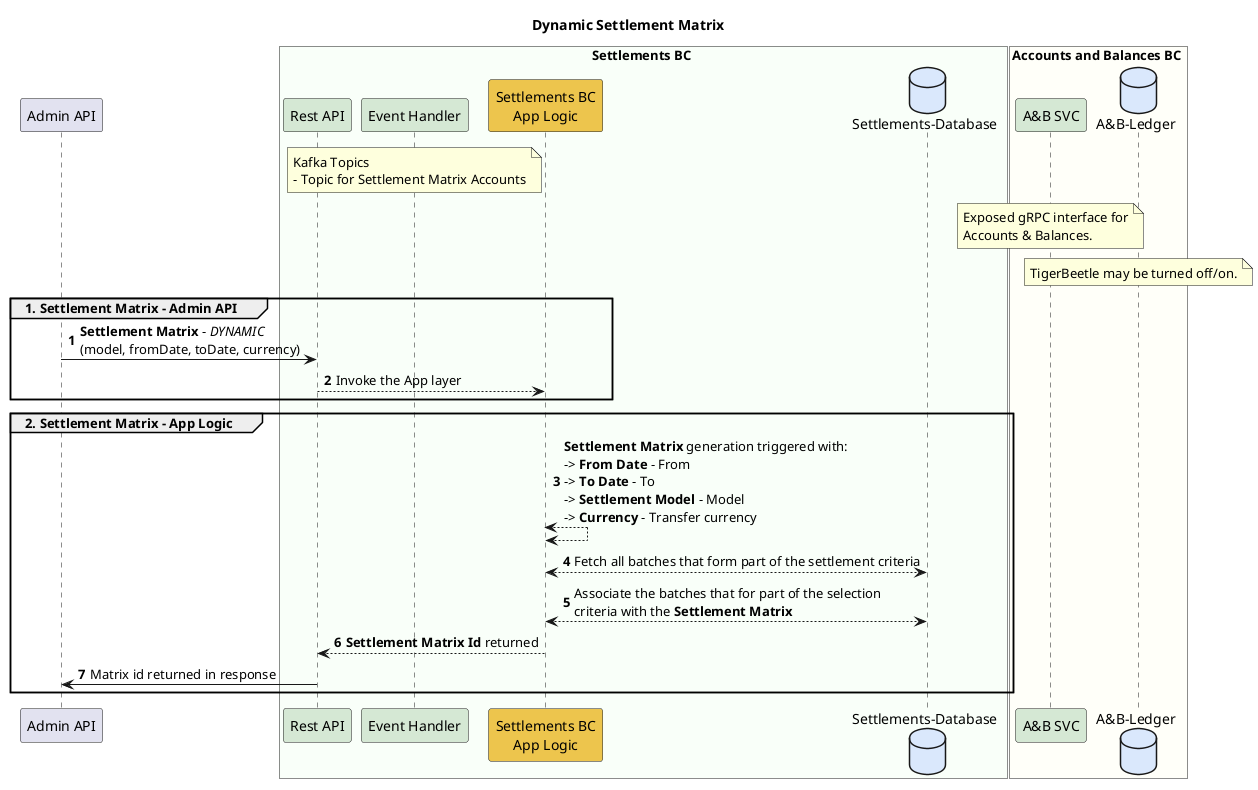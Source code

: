 @startuml

title Dynamic Settlement Matrix

participant "Admin API" as ext_cl

box Settlements BC #F9FFF9
    participant "Rest API" as sbc_rest #D5E8D4
    participant "Event Handler" as sbc_event #D5E8D4
    note over sbc_event
        Kafka Topics
        - Topic for Settlement Matrix Accounts
    end note
    participant "Settlements BC\nApp Logic" as sbc_app_logic #EDC54D
    database "Settlements-Database" as sbc_db #DAE8FC
end box

box Accounts and Balances BC #FFFFF9
    participant "A&B SVC" as abbc_grpc #D5E8D4
    database "A&B-Ledger" as abbc_tigerbeetle #DAE8FC
    note over abbc_grpc
        Exposed gRPC interface for
        Accounts & Balances.
    end note
    note over abbc_tigerbeetle
        TigerBeetle may be turned off/on.
    end note
end box

group 1. Settlement Matrix - Admin API
autonumber
    ext_cl -> sbc_rest : **Settlement Matrix** - //DYNAMIC//\n(model, fromDate, toDate, currency)
    sbc_rest --> sbc_app_logic : Invoke the App layer
end

group 2. Settlement Matrix - App Logic
    sbc_app_logic <--> sbc_app_logic: **Settlement Matrix** generation triggered with:\n-> **From Date** - From\n-> **To Date** - To\n-> **Settlement Model** - Model\n-> **Currency** - Transfer currency
    sbc_app_logic <--> sbc_db : Fetch all batches that form part of the settlement criteria
    sbc_app_logic <--> sbc_db : Associate the batches that for part of the selection \ncriteria with the **Settlement Matrix**
    sbc_app_logic --> sbc_rest : **Settlement Matrix Id** returned
    sbc_rest -> ext_cl : Matrix id returned in response
end

@enduml
